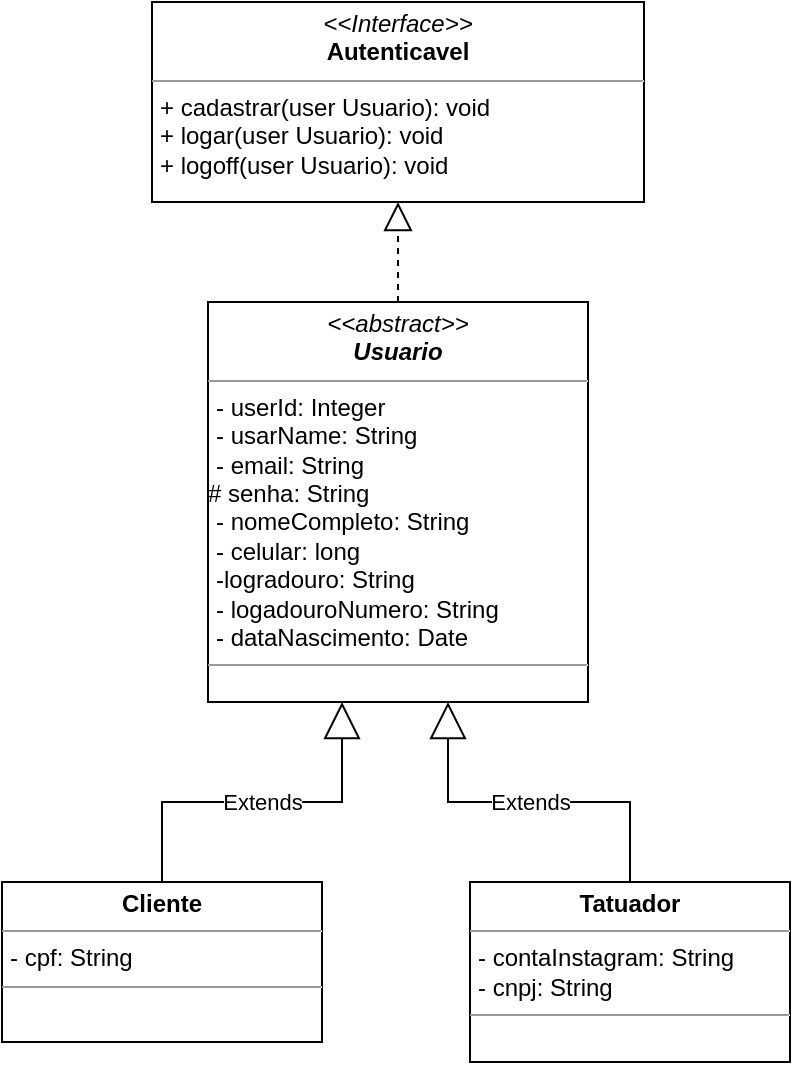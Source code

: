 <mxfile version="14.9.6" type="device"><diagram id="oocVGWvJYjRfMqglnrpA" name="Page-1"><mxGraphModel dx="872" dy="552" grid="1" gridSize="10" guides="1" tooltips="1" connect="1" arrows="1" fold="1" page="1" pageScale="1" pageWidth="827" pageHeight="1169" math="0" shadow="0"><root><mxCell id="0"/><mxCell id="1" parent="0"/><mxCell id="Ax3bJIJUauBkvANJYuVs-1" value="&lt;p style=&quot;margin: 0px ; margin-top: 4px ; text-align: center&quot;&gt;&lt;i&gt;&amp;lt;&amp;lt;Interface&amp;gt;&amp;gt;&lt;/i&gt;&lt;br&gt;&lt;b&gt;Autenticavel&lt;/b&gt;&lt;/p&gt;&lt;hr size=&quot;1&quot;&gt;&lt;p style=&quot;margin: 0px ; margin-left: 4px&quot;&gt;&lt;/p&gt;&lt;p style=&quot;margin: 0px ; margin-left: 4px&quot;&gt;+ cadastrar(user Usuario): void&lt;/p&gt;&lt;p style=&quot;margin: 0px ; margin-left: 4px&quot;&gt;+ logar(user Usuario): void&lt;/p&gt;&lt;p style=&quot;margin: 0px ; margin-left: 4px&quot;&gt;+ logoff(user Usuario): void&lt;/p&gt;" style="verticalAlign=top;align=left;overflow=fill;fontSize=12;fontFamily=Helvetica;html=1;" vertex="1" parent="1"><mxGeometry x="255" y="130" width="246" height="100" as="geometry"/></mxCell><mxCell id="Ax3bJIJUauBkvANJYuVs-3" value="&lt;p style=&quot;margin: 0px ; margin-top: 4px ; text-align: center&quot;&gt;&lt;i&gt;&amp;lt;&amp;lt;abstract&amp;gt;&amp;gt;&lt;/i&gt;&lt;br&gt;&lt;b&gt;&lt;i&gt;Usuario&lt;/i&gt;&lt;/b&gt;&lt;/p&gt;&lt;hr size=&quot;1&quot;&gt;&lt;p style=&quot;margin: 0px ; margin-left: 4px&quot;&gt;- userId: Integer&lt;/p&gt;&lt;p style=&quot;margin: 0px ; margin-left: 4px&quot;&gt;- usarName: String&lt;br&gt;&lt;/p&gt;&lt;p style=&quot;margin: 0px 0px 0px 4px&quot;&gt;- email: String&lt;/p&gt;&lt;div&gt;# senha: String&lt;br&gt;&lt;/div&gt;&lt;p style=&quot;margin: 0px ; margin-left: 4px&quot;&gt;- nomeCompleto&lt;span&gt;: String&lt;/span&gt;&lt;/p&gt;&lt;p style=&quot;margin: 0px ; margin-left: 4px&quot;&gt;&lt;span&gt;- celular: long&lt;/span&gt;&lt;/p&gt;&lt;p style=&quot;margin: 0px ; margin-left: 4px&quot;&gt;&lt;span&gt;-logradouro: String&lt;/span&gt;&lt;/p&gt;&lt;p style=&quot;margin: 0px ; margin-left: 4px&quot;&gt;- logadouroNumero: String&lt;/p&gt;&lt;p style=&quot;margin: 0px ; margin-left: 4px&quot;&gt;- dataNascimento: Date&lt;/p&gt;&lt;hr size=&quot;1&quot;&gt;&lt;p style=&quot;margin: 0px ; margin-left: 4px&quot;&gt;&lt;br&gt;&lt;/p&gt;" style="verticalAlign=top;align=left;overflow=fill;fontSize=12;fontFamily=Helvetica;html=1;" vertex="1" parent="1"><mxGeometry x="283" y="280" width="190" height="200" as="geometry"/></mxCell><mxCell id="Ax3bJIJUauBkvANJYuVs-4" value="" style="endArrow=block;dashed=1;endFill=0;endSize=12;html=1;exitX=0.5;exitY=0;exitDx=0;exitDy=0;entryX=0.5;entryY=1;entryDx=0;entryDy=0;" edge="1" parent="1" source="Ax3bJIJUauBkvANJYuVs-3" target="Ax3bJIJUauBkvANJYuVs-1"><mxGeometry width="160" relative="1" as="geometry"><mxPoint x="340" y="430" as="sourcePoint"/><mxPoint x="500" y="430" as="targetPoint"/></mxGeometry></mxCell><mxCell id="Ax3bJIJUauBkvANJYuVs-5" value="&lt;p style=&quot;margin: 0px ; margin-top: 4px ; text-align: center&quot;&gt;&lt;b&gt;Cliente&lt;/b&gt;&lt;/p&gt;&lt;hr size=&quot;1&quot;&gt;&lt;p style=&quot;margin: 0px ; margin-left: 4px&quot;&gt;- cpf: String&lt;/p&gt;&lt;hr size=&quot;1&quot;&gt;&lt;p style=&quot;margin: 0px ; margin-left: 4px&quot;&gt;&lt;br&gt;&lt;/p&gt;" style="verticalAlign=top;align=left;overflow=fill;fontSize=12;fontFamily=Helvetica;html=1;" vertex="1" parent="1"><mxGeometry x="180" y="570" width="160" height="80" as="geometry"/></mxCell><mxCell id="Ax3bJIJUauBkvANJYuVs-8" value="Extends" style="endArrow=block;endSize=16;endFill=0;html=1;exitX=0.5;exitY=0;exitDx=0;exitDy=0;rounded=0;" edge="1" parent="1" source="Ax3bJIJUauBkvANJYuVs-5"><mxGeometry width="160" relative="1" as="geometry"><mxPoint x="340" y="430" as="sourcePoint"/><mxPoint x="350" y="480" as="targetPoint"/><Array as="points"><mxPoint x="260" y="530"/><mxPoint x="350" y="530"/></Array></mxGeometry></mxCell><mxCell id="Ax3bJIJUauBkvANJYuVs-9" value="Extends" style="endArrow=block;endSize=16;endFill=0;html=1;exitX=0.5;exitY=0;exitDx=0;exitDy=0;rounded=0;" edge="1" parent="1"><mxGeometry width="160" relative="1" as="geometry"><mxPoint x="494" y="570" as="sourcePoint"/><mxPoint x="403" y="480" as="targetPoint"/><Array as="points"><mxPoint x="494" y="530"/><mxPoint x="403" y="530"/></Array></mxGeometry></mxCell><mxCell id="Ax3bJIJUauBkvANJYuVs-10" value="&lt;p style=&quot;margin: 0px ; margin-top: 4px ; text-align: center&quot;&gt;&lt;b&gt;Tatuador&lt;/b&gt;&lt;/p&gt;&lt;hr size=&quot;1&quot;&gt;&lt;p style=&quot;margin: 0px ; margin-left: 4px&quot;&gt;- contaInstagram: String&lt;/p&gt;&lt;p style=&quot;margin: 0px ; margin-left: 4px&quot;&gt;- cnpj: String&lt;/p&gt;&lt;hr size=&quot;1&quot;&gt;&lt;p style=&quot;margin: 0px ; margin-left: 4px&quot;&gt;&lt;br&gt;&lt;/p&gt;" style="verticalAlign=top;align=left;overflow=fill;fontSize=12;fontFamily=Helvetica;html=1;" vertex="1" parent="1"><mxGeometry x="414" y="570" width="160" height="90" as="geometry"/></mxCell></root></mxGraphModel></diagram></mxfile>